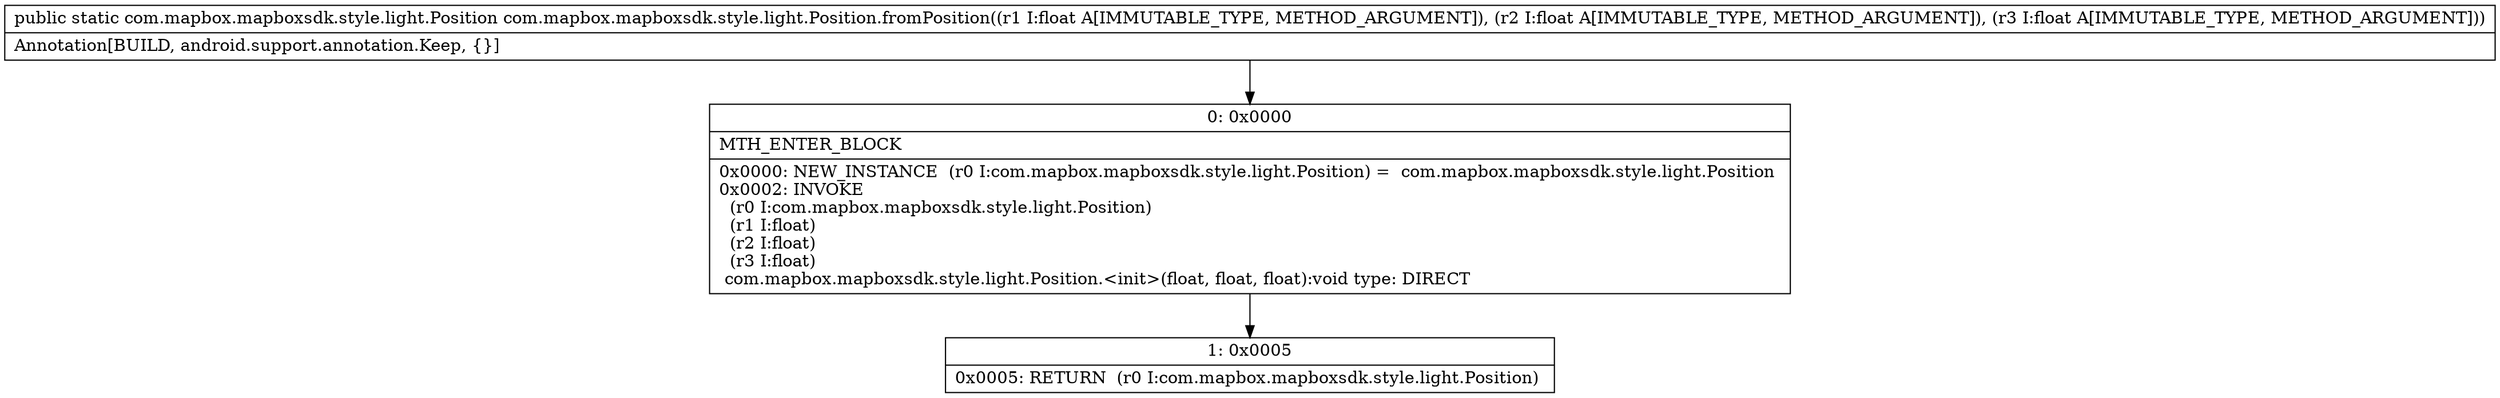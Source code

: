 digraph "CFG forcom.mapbox.mapboxsdk.style.light.Position.fromPosition(FFF)Lcom\/mapbox\/mapboxsdk\/style\/light\/Position;" {
Node_0 [shape=record,label="{0\:\ 0x0000|MTH_ENTER_BLOCK\l|0x0000: NEW_INSTANCE  (r0 I:com.mapbox.mapboxsdk.style.light.Position) =  com.mapbox.mapboxsdk.style.light.Position \l0x0002: INVOKE  \l  (r0 I:com.mapbox.mapboxsdk.style.light.Position)\l  (r1 I:float)\l  (r2 I:float)\l  (r3 I:float)\l com.mapbox.mapboxsdk.style.light.Position.\<init\>(float, float, float):void type: DIRECT \l}"];
Node_1 [shape=record,label="{1\:\ 0x0005|0x0005: RETURN  (r0 I:com.mapbox.mapboxsdk.style.light.Position) \l}"];
MethodNode[shape=record,label="{public static com.mapbox.mapboxsdk.style.light.Position com.mapbox.mapboxsdk.style.light.Position.fromPosition((r1 I:float A[IMMUTABLE_TYPE, METHOD_ARGUMENT]), (r2 I:float A[IMMUTABLE_TYPE, METHOD_ARGUMENT]), (r3 I:float A[IMMUTABLE_TYPE, METHOD_ARGUMENT]))  | Annotation[BUILD, android.support.annotation.Keep, \{\}]\l}"];
MethodNode -> Node_0;
Node_0 -> Node_1;
}

